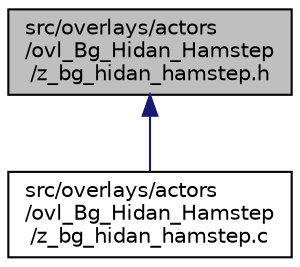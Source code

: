 digraph "src/overlays/actors/ovl_Bg_Hidan_Hamstep/z_bg_hidan_hamstep.h"
{
 // LATEX_PDF_SIZE
  edge [fontname="Helvetica",fontsize="10",labelfontname="Helvetica",labelfontsize="10"];
  node [fontname="Helvetica",fontsize="10",shape=record];
  Node1 [label="src/overlays/actors\l/ovl_Bg_Hidan_Hamstep\l/z_bg_hidan_hamstep.h",height=0.2,width=0.4,color="black", fillcolor="grey75", style="filled", fontcolor="black",tooltip=" "];
  Node1 -> Node2 [dir="back",color="midnightblue",fontsize="10",style="solid",fontname="Helvetica"];
  Node2 [label="src/overlays/actors\l/ovl_Bg_Hidan_Hamstep\l/z_bg_hidan_hamstep.c",height=0.2,width=0.4,color="black", fillcolor="white", style="filled",URL="$d2/d72/z__bg__hidan__hamstep_8c.html",tooltip=" "];
}

